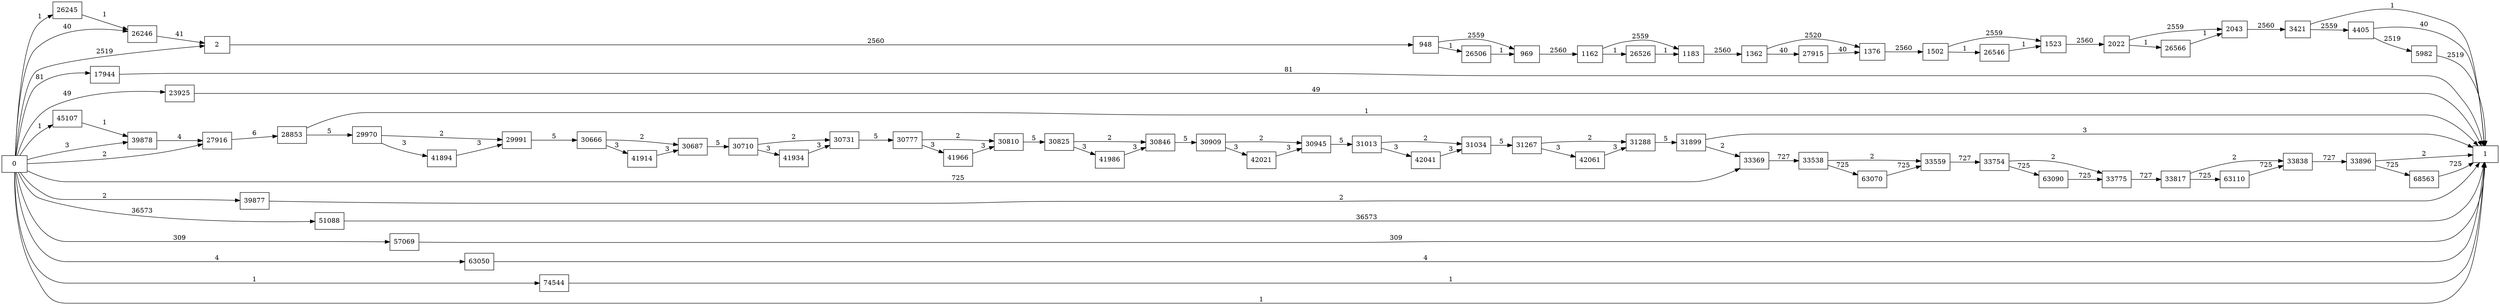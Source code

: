digraph {
	graph [rankdir=LR]
	node [shape=rectangle]
	2 -> 948 [label=2560]
	948 -> 969 [label=2559]
	948 -> 26506 [label=1]
	969 -> 1162 [label=2560]
	1162 -> 1183 [label=2559]
	1162 -> 26526 [label=1]
	1183 -> 1362 [label=2560]
	1362 -> 1376 [label=2520]
	1362 -> 27915 [label=40]
	1376 -> 1502 [label=2560]
	1502 -> 1523 [label=2559]
	1502 -> 26546 [label=1]
	1523 -> 2022 [label=2560]
	2022 -> 2043 [label=2559]
	2022 -> 26566 [label=1]
	2043 -> 3421 [label=2560]
	3421 -> 1 [label=1]
	3421 -> 4405 [label=2559]
	4405 -> 1 [label=40]
	4405 -> 5982 [label=2519]
	5982 -> 1 [label=2519]
	17944 -> 1 [label=81]
	23925 -> 1 [label=49]
	26245 -> 26246 [label=1]
	26246 -> 2 [label=41]
	26506 -> 969 [label=1]
	26526 -> 1183 [label=1]
	26546 -> 1523 [label=1]
	26566 -> 2043 [label=1]
	27915 -> 1376 [label=40]
	27916 -> 28853 [label=6]
	28853 -> 1 [label=1]
	28853 -> 29970 [label=5]
	29970 -> 29991 [label=2]
	29970 -> 41894 [label=3]
	29991 -> 30666 [label=5]
	30666 -> 30687 [label=2]
	30666 -> 41914 [label=3]
	30687 -> 30710 [label=5]
	30710 -> 30731 [label=2]
	30710 -> 41934 [label=3]
	30731 -> 30777 [label=5]
	30777 -> 30810 [label=2]
	30777 -> 41966 [label=3]
	30810 -> 30825 [label=5]
	30825 -> 30846 [label=2]
	30825 -> 41986 [label=3]
	30846 -> 30909 [label=5]
	30909 -> 30945 [label=2]
	30909 -> 42021 [label=3]
	30945 -> 31013 [label=5]
	31013 -> 31034 [label=2]
	31013 -> 42041 [label=3]
	31034 -> 31267 [label=5]
	31267 -> 31288 [label=2]
	31267 -> 42061 [label=3]
	31288 -> 31899 [label=5]
	31899 -> 1 [label=3]
	31899 -> 33369 [label=2]
	33369 -> 33538 [label=727]
	33538 -> 33559 [label=2]
	33538 -> 63070 [label=725]
	33559 -> 33754 [label=727]
	33754 -> 33775 [label=2]
	33754 -> 63090 [label=725]
	33775 -> 33817 [label=727]
	33817 -> 33838 [label=2]
	33817 -> 63110 [label=725]
	33838 -> 33896 [label=727]
	33896 -> 1 [label=2]
	33896 -> 68563 [label=725]
	39877 -> 1 [label=2]
	39878 -> 27916 [label=4]
	41894 -> 29991 [label=3]
	41914 -> 30687 [label=3]
	41934 -> 30731 [label=3]
	41966 -> 30810 [label=3]
	41986 -> 30846 [label=3]
	42021 -> 30945 [label=3]
	42041 -> 31034 [label=3]
	42061 -> 31288 [label=3]
	45107 -> 39878 [label=1]
	51088 -> 1 [label=36573]
	57069 -> 1 [label=309]
	63050 -> 1 [label=4]
	63070 -> 33559 [label=725]
	63090 -> 33775 [label=725]
	63110 -> 33838 [label=725]
	68563 -> 1 [label=725]
	74544 -> 1 [label=1]
	0 -> 2 [label=2519]
	0 -> 26246 [label=40]
	0 -> 27916 [label=2]
	0 -> 39878 [label=3]
	0 -> 33369 [label=725]
	0 -> 1 [label=1]
	0 -> 17944 [label=81]
	0 -> 23925 [label=49]
	0 -> 26245 [label=1]
	0 -> 39877 [label=2]
	0 -> 45107 [label=1]
	0 -> 51088 [label=36573]
	0 -> 57069 [label=309]
	0 -> 63050 [label=4]
	0 -> 74544 [label=1]
}
